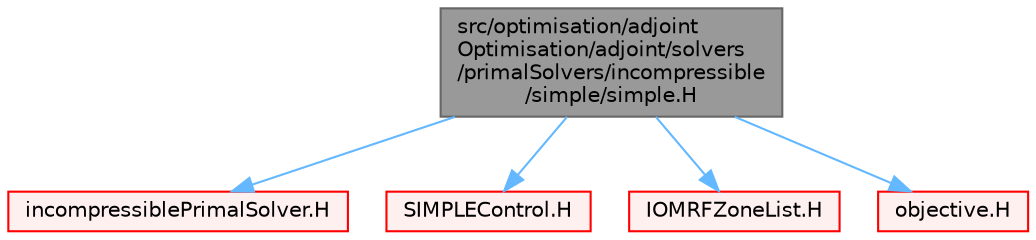 digraph "src/optimisation/adjointOptimisation/adjoint/solvers/primalSolvers/incompressible/simple/simple.H"
{
 // LATEX_PDF_SIZE
  bgcolor="transparent";
  edge [fontname=Helvetica,fontsize=10,labelfontname=Helvetica,labelfontsize=10];
  node [fontname=Helvetica,fontsize=10,shape=box,height=0.2,width=0.4];
  Node1 [id="Node000001",label="src/optimisation/adjoint\lOptimisation/adjoint/solvers\l/primalSolvers/incompressible\l/simple/simple.H",height=0.2,width=0.4,color="gray40", fillcolor="grey60", style="filled", fontcolor="black",tooltip=" "];
  Node1 -> Node2 [id="edge1_Node000001_Node000002",color="steelblue1",style="solid",tooltip=" "];
  Node2 [id="Node000002",label="incompressiblePrimalSolver.H",height=0.2,width=0.4,color="red", fillcolor="#FFF0F0", style="filled",URL="$incompressiblePrimalSolver_8H.html",tooltip=" "];
  Node1 -> Node422 [id="edge2_Node000001_Node000422",color="steelblue1",style="solid",tooltip=" "];
  Node422 [id="Node000422",label="SIMPLEControl.H",height=0.2,width=0.4,color="red", fillcolor="#FFF0F0", style="filled",URL="$SIMPLEControl_8H.html",tooltip=" "];
  Node1 -> Node427 [id="edge3_Node000001_Node000427",color="steelblue1",style="solid",tooltip=" "];
  Node427 [id="Node000427",label="IOMRFZoneList.H",height=0.2,width=0.4,color="red", fillcolor="#FFF0F0", style="filled",URL="$IOMRFZoneList_8H.html",tooltip=" "];
  Node1 -> Node436 [id="edge4_Node000001_Node000436",color="steelblue1",style="solid",tooltip=" "];
  Node436 [id="Node000436",label="objective.H",height=0.2,width=0.4,color="red", fillcolor="#FFF0F0", style="filled",URL="$objective_8H.html",tooltip=" "];
}
